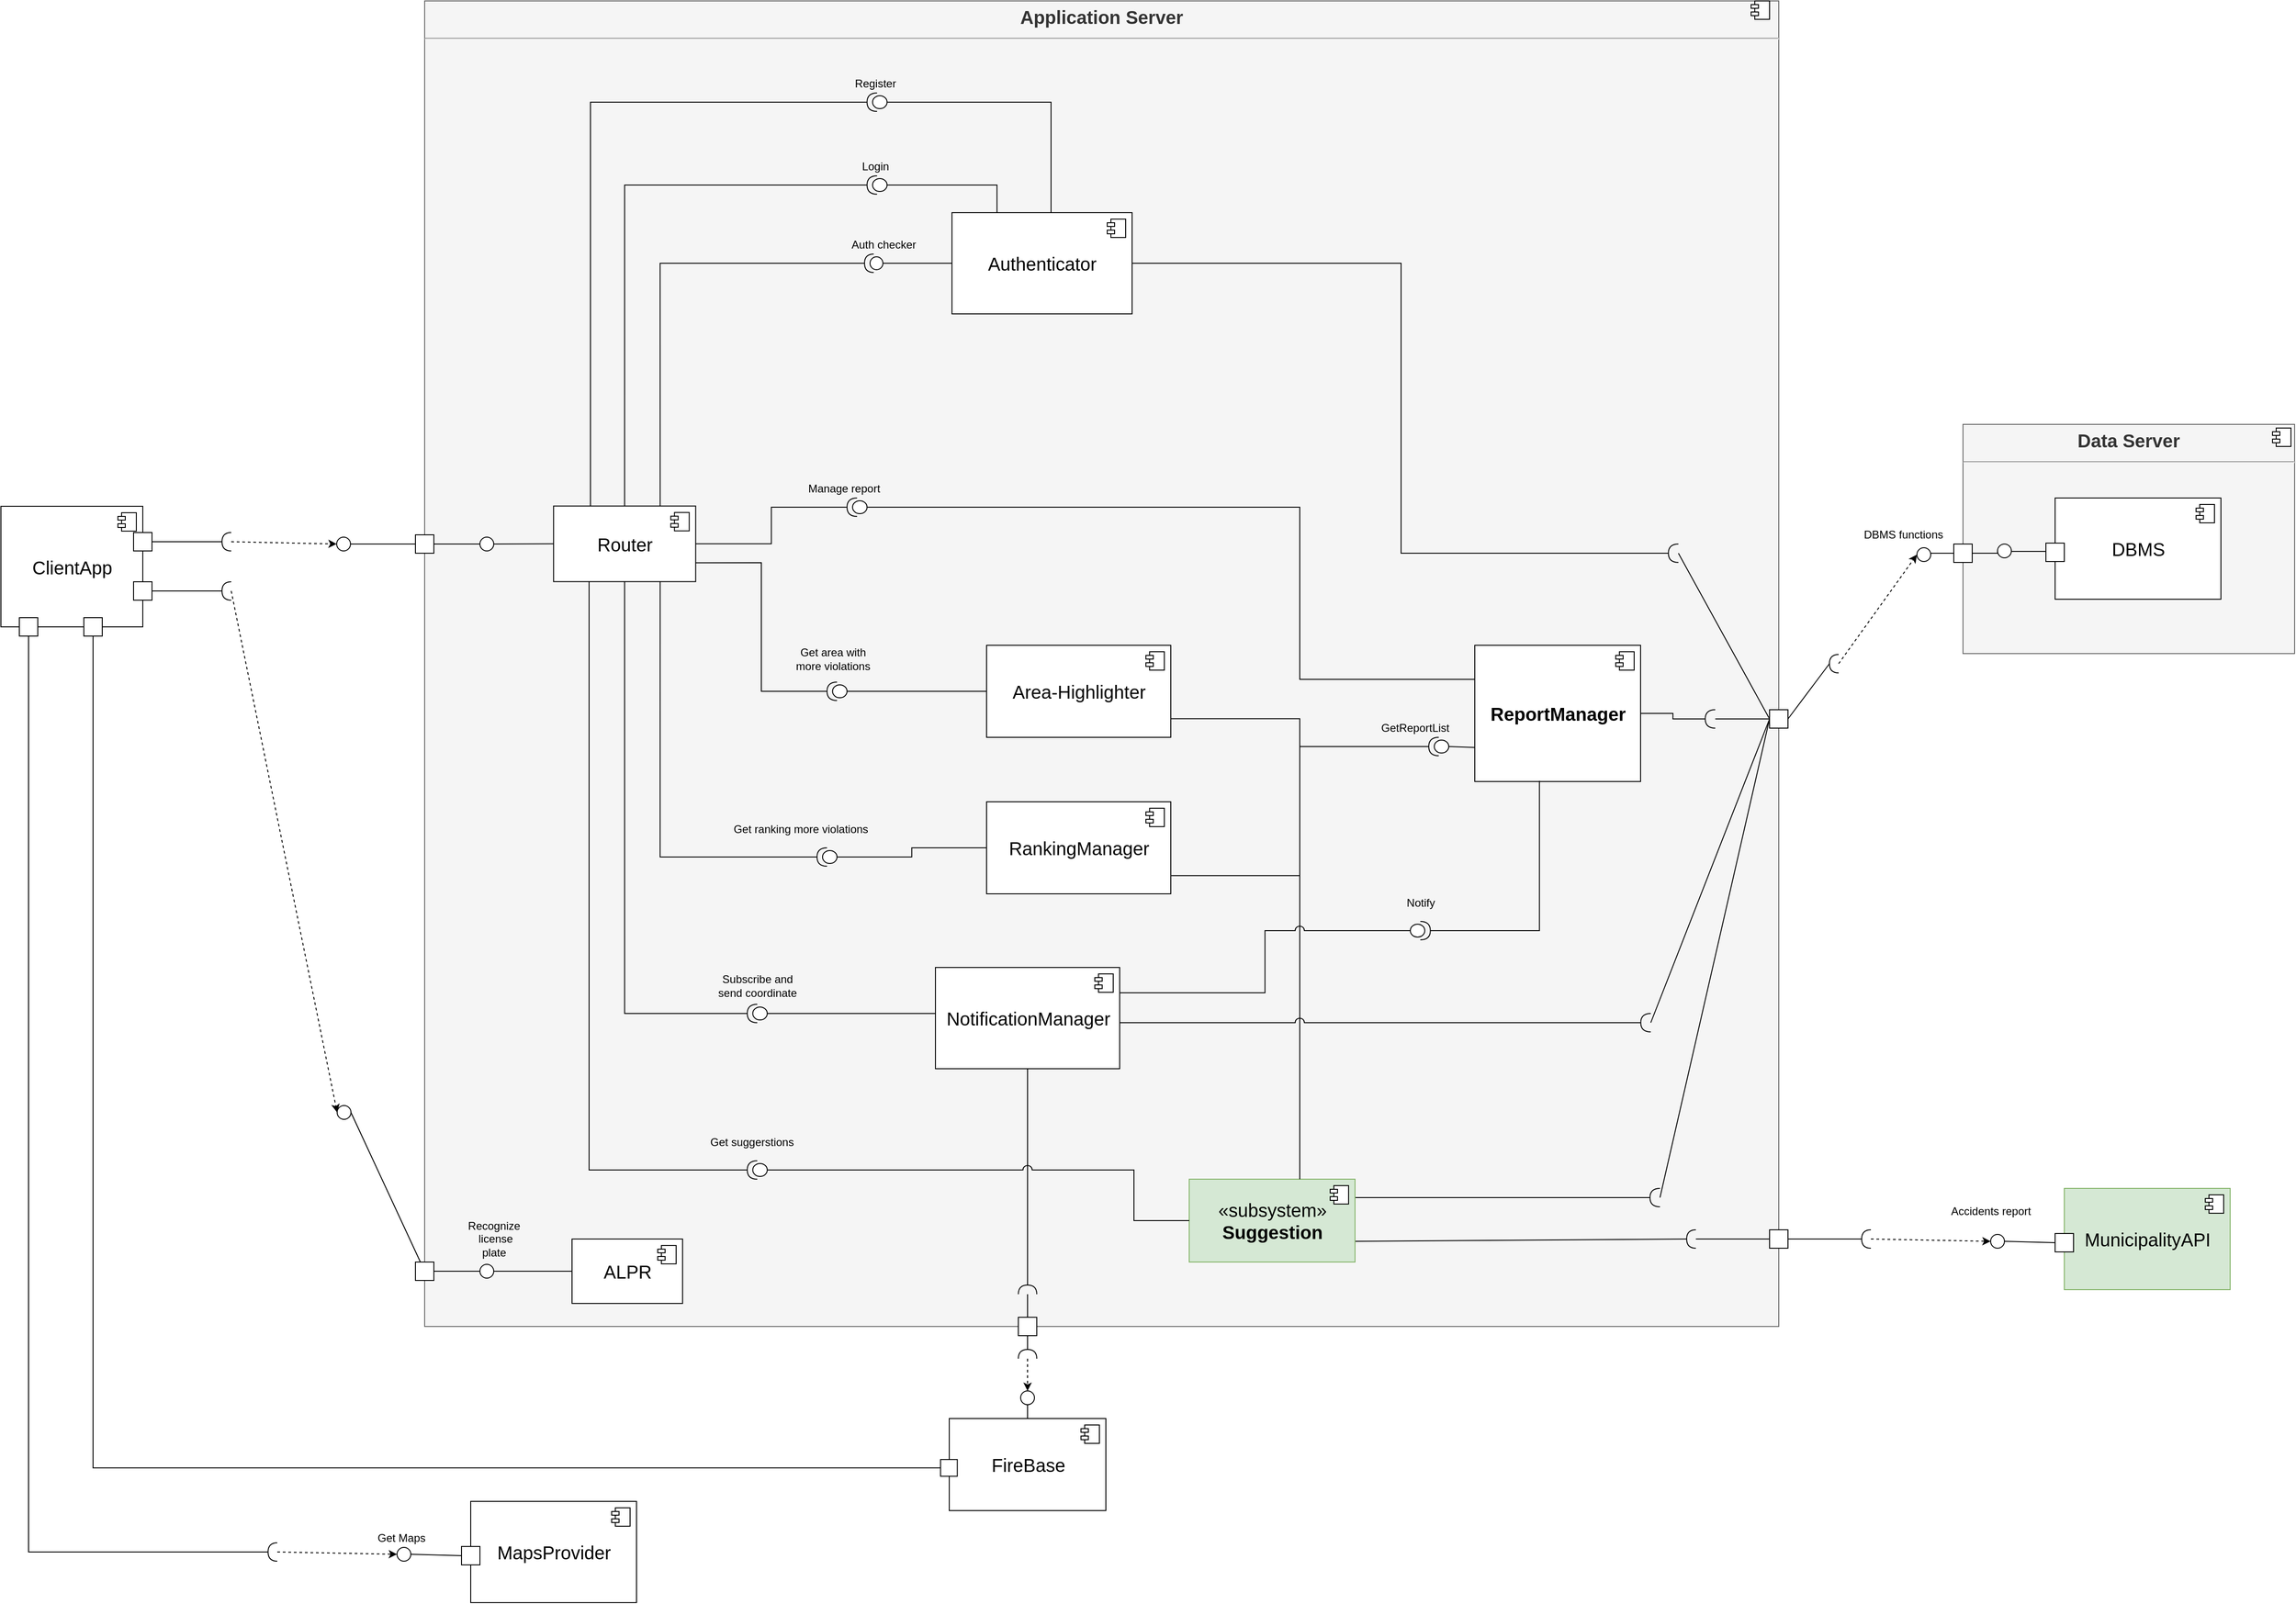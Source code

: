<mxfile version="12.3.7" type="device" pages="1"><diagram id="tRM6kYc8CmMdHtw0mvdF" name="Page-1"><mxGraphModel dx="3666" dy="2692" grid="1" gridSize="10" guides="1" tooltips="1" connect="1" arrows="1" fold="1" page="1" pageScale="1" pageWidth="850" pageHeight="1100" math="0" shadow="0"><root><mxCell id="0"/><mxCell id="k_rxD-2QVE0urcg3XLKd-32" value="Untitled Layer" parent="0"/><mxCell id="k_rxD-2QVE0urcg3XLKd-33" value="&lt;p style=&quot;margin: 6px 0px 0px; text-align: center; font-size: 20px;&quot;&gt;&lt;b style=&quot;font-size: 20px;&quot;&gt;Application Server&lt;/b&gt;&lt;/p&gt;&lt;hr style=&quot;font-size: 20px;&quot;&gt;&lt;p style=&quot;margin: 0px 0px 0px 8px; font-size: 20px;&quot;&gt;&lt;br style=&quot;font-size: 20px;&quot;&gt;&lt;/p&gt;" style="align=left;overflow=fill;html=1;fillColor=#f5f5f5;strokeColor=#666666;fontColor=#333333;fontSize=20;" parent="k_rxD-2QVE0urcg3XLKd-32" vertex="1"><mxGeometry x="-330" y="-110" width="1470" height="1440" as="geometry"/></mxCell><mxCell id="k_rxD-2QVE0urcg3XLKd-35" value="&lt;p style=&quot;margin: 6px 0px 0px; text-align: center; font-size: 20px;&quot;&gt;&lt;b style=&quot;font-size: 20px;&quot;&gt;Data Server&lt;/b&gt;&lt;/p&gt;&lt;hr style=&quot;font-size: 20px;&quot;&gt;&lt;p style=&quot;margin: 0px 0px 0px 8px; font-size: 20px;&quot;&gt;&lt;br style=&quot;font-size: 20px;&quot;&gt;&lt;/p&gt;" style="align=left;overflow=fill;html=1;fillColor=#f5f5f5;strokeColor=#666666;fontColor=#333333;fontSize=20;" parent="k_rxD-2QVE0urcg3XLKd-32" vertex="1"><mxGeometry x="1340" y="350" width="360" height="249" as="geometry"/></mxCell><mxCell id="k_rxD-2QVE0urcg3XLKd-36" value="" style="shape=component;jettyWidth=8;jettyHeight=4;" parent="k_rxD-2QVE0urcg3XLKd-35" vertex="1"><mxGeometry x="1" width="20" height="20" relative="1" as="geometry"><mxPoint x="-24" y="4" as="offset"/></mxGeometry></mxCell><mxCell id="k_rxD-2QVE0urcg3XLKd-43" value="DBMS" style="html=1;fontSize=20;" parent="k_rxD-2QVE0urcg3XLKd-35" vertex="1"><mxGeometry x="100" y="80" width="180" height="110" as="geometry"/></mxCell><mxCell id="k_rxD-2QVE0urcg3XLKd-44" value="" style="shape=component;jettyWidth=8;jettyHeight=4;" parent="k_rxD-2QVE0urcg3XLKd-43" vertex="1"><mxGeometry x="1" width="20" height="20" relative="1" as="geometry"><mxPoint x="-27" y="7" as="offset"/></mxGeometry></mxCell><mxCell id="g-U3OgV13s4dTjVYUAaE-34" value="" style="whiteSpace=wrap;html=1;aspect=fixed;" parent="k_rxD-2QVE0urcg3XLKd-43" vertex="1"><mxGeometry x="-10" y="49" width="20" height="20" as="geometry"/></mxCell><mxCell id="k_rxD-2QVE0urcg3XLKd-54" style="edgeStyle=orthogonalEdgeStyle;rounded=0;orthogonalLoop=1;jettySize=auto;html=1;exitX=0;exitY=0.5;exitDx=0;exitDy=0;endArrow=none;endFill=0;" parent="k_rxD-2QVE0urcg3XLKd-35" source="g-U3OgV13s4dTjVYUAaE-34" target="g-U3OgV13s4dTjVYUAaE-41" edge="1"><mxGeometry relative="1" as="geometry"><Array as="points"><mxPoint x="90" y="138"/></Array></mxGeometry></mxCell><mxCell id="g-U3OgV13s4dTjVYUAaE-41" value="" style="ellipse;whiteSpace=wrap;html=1;aspect=fixed;" parent="k_rxD-2QVE0urcg3XLKd-35" vertex="1"><mxGeometry x="37.5" y="130" width="15" height="15" as="geometry"/></mxCell><mxCell id="k_rxD-2QVE0urcg3XLKd-52" value="" style="whiteSpace=wrap;html=1;aspect=fixed;" parent="k_rxD-2QVE0urcg3XLKd-35" vertex="1"><mxGeometry x="-10" y="130" width="20" height="20" as="geometry"/></mxCell><mxCell id="k_rxD-2QVE0urcg3XLKd-55" style="edgeStyle=orthogonalEdgeStyle;rounded=0;orthogonalLoop=1;jettySize=auto;html=1;exitX=0;exitY=0.5;exitDx=0;exitDy=0;endArrow=none;endFill=0;" parent="k_rxD-2QVE0urcg3XLKd-35" source="g-U3OgV13s4dTjVYUAaE-41" target="k_rxD-2QVE0urcg3XLKd-52" edge="1"><mxGeometry relative="1" as="geometry"><Array as="points"><mxPoint x="37" y="140"/></Array></mxGeometry></mxCell><mxCell id="k_rxD-2QVE0urcg3XLKd-34" value="" style="shape=component;jettyWidth=8;jettyHeight=4;" parent="k_rxD-2QVE0urcg3XLKd-32" vertex="1"><mxGeometry x="1" width="20" height="20" relative="1" as="geometry"><mxPoint x="1110" y="-110" as="offset"/></mxGeometry></mxCell><mxCell id="k_rxD-2QVE0urcg3XLKd-66" value="" style="shape=providedRequiredInterface;html=1;verticalLabelPosition=bottom;rotation=180;" parent="k_rxD-2QVE0urcg3XLKd-32" vertex="1"><mxGeometry x="20.203" y="1150" width="21.729" height="20" as="geometry"/></mxCell><mxCell id="k_rxD-2QVE0urcg3XLKd-69" value="" style="shape=providedRequiredInterface;html=1;verticalLabelPosition=bottom;rotation=180;" parent="k_rxD-2QVE0urcg3XLKd-32" vertex="1"><mxGeometry x="95.932" y="810" width="21.729" height="20" as="geometry"/></mxCell><mxCell id="k_rxD-2QVE0urcg3XLKd-68" value="" style="shape=providedRequiredInterface;html=1;verticalLabelPosition=bottom;rotation=180;" parent="k_rxD-2QVE0urcg3XLKd-32" vertex="1"><mxGeometry x="106.796" y="630" width="21.729" height="20" as="geometry"/></mxCell><mxCell id="k_rxD-2QVE0urcg3XLKd-73" value="" style="shape=providedRequiredInterface;html=1;verticalLabelPosition=bottom;rotation=180;" parent="k_rxD-2QVE0urcg3XLKd-32" vertex="1"><mxGeometry x="128.525" y="430" width="21.729" height="20" as="geometry"/></mxCell><mxCell id="k_rxD-2QVE0urcg3XLKd-72" value="" style="shape=providedRequiredInterface;html=1;verticalLabelPosition=bottom;rotation=180;" parent="k_rxD-2QVE0urcg3XLKd-32" vertex="1"><mxGeometry x="760.025" y="690" width="21.729" height="20" as="geometry"/></mxCell><mxCell id="k_rxD-2QVE0urcg3XLKd-77" value="" style="shape=providedRequiredInterface;html=1;verticalLabelPosition=bottom;rotation=180;" parent="k_rxD-2QVE0urcg3XLKd-32" vertex="1"><mxGeometry x="150.254" y="-10" width="21.729" height="20" as="geometry"/></mxCell><mxCell id="k_rxD-2QVE0urcg3XLKd-76" value="" style="shape=providedRequiredInterface;html=1;verticalLabelPosition=bottom;rotation=180;" parent="k_rxD-2QVE0urcg3XLKd-32" vertex="1"><mxGeometry x="150.254" y="80" width="21.729" height="20" as="geometry"/></mxCell><mxCell id="g-U3OgV13s4dTjVYUAaE-58" value="Register" style="text;html=1;align=center;verticalAlign=middle;resizable=0;points=[];;autosize=1;" parent="k_rxD-2QVE0urcg3XLKd-32" vertex="1"><mxGeometry x="128.525" y="-30" width="60" height="20" as="geometry"/></mxCell><mxCell id="g-U3OgV13s4dTjVYUAaE-57" value="Login" style="text;html=1;align=center;verticalAlign=middle;resizable=0;points=[];;autosize=1;" parent="k_rxD-2QVE0urcg3XLKd-32" vertex="1"><mxGeometry x="139.389" y="60" width="40" height="20" as="geometry"/></mxCell><mxCell id="k_rxD-2QVE0urcg3XLKd-83" value="Manage report" style="text;html=1;align=center;verticalAlign=middle;resizable=0;points=[];;autosize=1;" parent="k_rxD-2QVE0urcg3XLKd-32" vertex="1"><mxGeometry x="80.067" y="410" width="90" height="20" as="geometry"/></mxCell><mxCell id="k_rxD-2QVE0urcg3XLKd-84" value="Get area with&lt;br&gt;more violations" style="text;html=1;align=center;verticalAlign=middle;resizable=0;points=[];;autosize=1;" parent="k_rxD-2QVE0urcg3XLKd-32" vertex="1"><mxGeometry x="63.339" y="590" width="100" height="30" as="geometry"/></mxCell><mxCell id="k_rxD-2QVE0urcg3XLKd-85" value="Get ranking more violations" style="text;html=1;align=center;verticalAlign=middle;resizable=0;points=[];;autosize=1;" parent="k_rxD-2QVE0urcg3XLKd-32" vertex="1"><mxGeometry x="-1.848" y="780" width="160" height="20" as="geometry"/></mxCell><mxCell id="k_rxD-2QVE0urcg3XLKd-86" value="Get suggerstions" style="text;html=1;align=center;verticalAlign=middle;resizable=0;points=[];;autosize=1;" parent="k_rxD-2QVE0urcg3XLKd-32" vertex="1"><mxGeometry x="-30.119" y="1120" width="110" height="20" as="geometry"/></mxCell><mxCell id="g-U3OgV13s4dTjVYUAaE-1" value="Authenticator" style="html=1;fontSize=20;" parent="k_rxD-2QVE0urcg3XLKd-32" vertex="1"><mxGeometry x="242.439" y="120" width="195.559" height="110" as="geometry"/></mxCell><mxCell id="g-U3OgV13s4dTjVYUAaE-2" value="" style="shape=component;jettyWidth=8;jettyHeight=4;" parent="g-U3OgV13s4dTjVYUAaE-1" vertex="1"><mxGeometry x="1" width="20" height="20" relative="1" as="geometry"><mxPoint x="-27" y="7" as="offset"/></mxGeometry></mxCell><mxCell id="k_rxD-2QVE0urcg3XLKd-97" value="" style="shape=requiredInterface;html=1;verticalLabelPosition=bottom;rotation=-180;" parent="k_rxD-2QVE0urcg3XLKd-32" vertex="1"><mxGeometry x="1020.185" y="480" width="10.864" height="20" as="geometry"/></mxCell><mxCell id="k_rxD-2QVE0urcg3XLKd-99" style="edgeStyle=orthogonalEdgeStyle;rounded=0;orthogonalLoop=1;jettySize=auto;html=1;endArrow=none;endFill=0;entryX=1;entryY=0.5;entryDx=0;entryDy=0;entryPerimeter=0;" parent="k_rxD-2QVE0urcg3XLKd-32" source="g-U3OgV13s4dTjVYUAaE-1" target="k_rxD-2QVE0urcg3XLKd-97" edge="1"><mxGeometry relative="1" as="geometry"><mxPoint x="980.134" y="370.241" as="sourcePoint"/><mxPoint x="887.245" y="199.889" as="targetPoint"/><Array as="points"><mxPoint x="730" y="175"/><mxPoint x="730" y="490"/></Array></mxGeometry></mxCell><mxCell id="g-U3OgV13s4dTjVYUAaE-33" value="" style="whiteSpace=wrap;html=1;aspect=fixed;" parent="k_rxD-2QVE0urcg3XLKd-32" vertex="1"><mxGeometry x="-340" y="470" width="20" height="20" as="geometry"/></mxCell><mxCell id="6NQ96DkGY_mPD5yl49nZ-52" style="edgeStyle=none;rounded=0;jumpStyle=arc;jumpSize=10;orthogonalLoop=1;jettySize=auto;html=1;exitX=1;exitY=0.75;exitDx=0;exitDy=0;entryX=1;entryY=0.5;entryDx=0;entryDy=0;entryPerimeter=0;endArrow=none;endFill=0;" parent="k_rxD-2QVE0urcg3XLKd-32" source="6NQ96DkGY_mPD5yl49nZ-54" target="6NQ96DkGY_mPD5yl49nZ-51" edge="1"><mxGeometry relative="1" as="geometry"><mxPoint x="530.5" y="1075" as="sourcePoint"/></mxGeometry></mxCell><mxCell id="6NQ96DkGY_mPD5yl49nZ-38" value="MunicipalityAPI" style="html=1;fillColor=#d5e8d4;strokeColor=#82b366;fontSize=20;" parent="k_rxD-2QVE0urcg3XLKd-32" vertex="1"><mxGeometry x="1450" y="1180" width="180" height="110" as="geometry"/></mxCell><mxCell id="6NQ96DkGY_mPD5yl49nZ-39" value="" style="shape=component;jettyWidth=8;jettyHeight=4;" parent="6NQ96DkGY_mPD5yl49nZ-38" vertex="1"><mxGeometry x="1" width="20" height="20" relative="1" as="geometry"><mxPoint x="-27" y="7" as="offset"/></mxGeometry></mxCell><mxCell id="6NQ96DkGY_mPD5yl49nZ-40" value="" style="whiteSpace=wrap;html=1;aspect=fixed;" parent="6NQ96DkGY_mPD5yl49nZ-38" vertex="1"><mxGeometry x="-10" y="49" width="20" height="20" as="geometry"/></mxCell><mxCell id="6NQ96DkGY_mPD5yl49nZ-50" style="edgeStyle=none;rounded=0;jumpStyle=arc;jumpSize=10;orthogonalLoop=1;jettySize=auto;html=1;exitX=1;exitY=0.5;exitDx=0;exitDy=0;entryX=1;entryY=0.5;entryDx=0;entryDy=0;entryPerimeter=0;endArrow=none;endFill=0;" parent="k_rxD-2QVE0urcg3XLKd-32" source="6NQ96DkGY_mPD5yl49nZ-41" target="6NQ96DkGY_mPD5yl49nZ-48" edge="1"><mxGeometry relative="1" as="geometry"/></mxCell><mxCell id="6NQ96DkGY_mPD5yl49nZ-41" value="" style="whiteSpace=wrap;html=1;aspect=fixed;" parent="k_rxD-2QVE0urcg3XLKd-32" vertex="1"><mxGeometry x="1130" y="1225" width="20" height="20" as="geometry"/></mxCell><mxCell id="6NQ96DkGY_mPD5yl49nZ-49" style="rounded=0;jumpStyle=arc;jumpSize=10;orthogonalLoop=1;jettySize=auto;html=1;exitX=1;exitY=0.5;exitDx=0;exitDy=0;entryX=0;entryY=0.5;entryDx=0;entryDy=0;endArrow=none;endFill=0;" parent="k_rxD-2QVE0urcg3XLKd-32" source="6NQ96DkGY_mPD5yl49nZ-46" target="6NQ96DkGY_mPD5yl49nZ-40" edge="1"><mxGeometry relative="1" as="geometry"/></mxCell><mxCell id="6NQ96DkGY_mPD5yl49nZ-46" value="" style="ellipse;whiteSpace=wrap;html=1;aspect=fixed;" parent="k_rxD-2QVE0urcg3XLKd-32" vertex="1"><mxGeometry x="1370" y="1230" width="15" height="15" as="geometry"/></mxCell><mxCell id="6NQ96DkGY_mPD5yl49nZ-47" style="edgeStyle=none;rounded=0;orthogonalLoop=1;jettySize=auto;html=1;exitX=0;exitY=0.5;exitDx=0;exitDy=0;exitPerimeter=0;entryX=0;entryY=0.5;entryDx=0;entryDy=0;endArrow=classic;endFill=1;dashed=1;" parent="k_rxD-2QVE0urcg3XLKd-32" source="6NQ96DkGY_mPD5yl49nZ-48" target="6NQ96DkGY_mPD5yl49nZ-46" edge="1"><mxGeometry relative="1" as="geometry"><mxPoint x="1390" y="1356" as="sourcePoint"/></mxGeometry></mxCell><mxCell id="6NQ96DkGY_mPD5yl49nZ-48" value="" style="shape=requiredInterface;html=1;verticalLabelPosition=bottom;rotation=-180;" parent="k_rxD-2QVE0urcg3XLKd-32" vertex="1"><mxGeometry x="1230" y="1225" width="10" height="20" as="geometry"/></mxCell><mxCell id="6NQ96DkGY_mPD5yl49nZ-53" style="edgeStyle=none;rounded=0;jumpStyle=arc;jumpSize=10;orthogonalLoop=1;jettySize=auto;html=1;exitX=0;exitY=0.5;exitDx=0;exitDy=0;exitPerimeter=0;entryX=0;entryY=0.5;entryDx=0;entryDy=0;endArrow=none;endFill=0;" parent="k_rxD-2QVE0urcg3XLKd-32" source="6NQ96DkGY_mPD5yl49nZ-51" target="6NQ96DkGY_mPD5yl49nZ-41" edge="1"><mxGeometry relative="1" as="geometry"/></mxCell><mxCell id="6NQ96DkGY_mPD5yl49nZ-51" value="" style="shape=requiredInterface;html=1;verticalLabelPosition=bottom;rotation=-180;" parent="k_rxD-2QVE0urcg3XLKd-32" vertex="1"><mxGeometry x="1040" y="1225" width="10" height="20" as="geometry"/></mxCell><mxCell id="dsGMEFx3GZ89g8Qu406I-3" style="edgeStyle=orthogonalEdgeStyle;rounded=0;orthogonalLoop=1;jettySize=auto;html=1;exitX=1;exitY=0.25;exitDx=0;exitDy=0;entryX=1;entryY=0.5;entryDx=0;entryDy=0;entryPerimeter=0;endArrow=none;endFill=0;" edge="1" parent="k_rxD-2QVE0urcg3XLKd-32" source="6NQ96DkGY_mPD5yl49nZ-54" target="dsGMEFx3GZ89g8Qu406I-2"><mxGeometry relative="1" as="geometry"><Array as="points"><mxPoint x="680" y="1190"/></Array></mxGeometry></mxCell><mxCell id="6NQ96DkGY_mPD5yl49nZ-54" value="«subsystem»&lt;br style=&quot;font-size: 20px;&quot;&gt;&lt;b style=&quot;font-size: 20px;&quot;&gt;Suggestion&lt;/b&gt;" style="html=1;fillColor=#d5e8d4;strokeColor=#82b366;fontSize=20;" parent="k_rxD-2QVE0urcg3XLKd-32" vertex="1"><mxGeometry x="500" y="1170" width="180" height="90" as="geometry"/></mxCell><mxCell id="6NQ96DkGY_mPD5yl49nZ-55" value="" style="shape=component;jettyWidth=8;jettyHeight=4;" parent="6NQ96DkGY_mPD5yl49nZ-54" vertex="1"><mxGeometry x="1" width="20" height="20" relative="1" as="geometry"><mxPoint x="-27" y="7" as="offset"/></mxGeometry></mxCell><mxCell id="6NQ96DkGY_mPD5yl49nZ-56" value="&lt;b style=&quot;font-size: 20px;&quot;&gt;ReportManager&lt;/b&gt;" style="html=1;fontSize=20;" parent="k_rxD-2QVE0urcg3XLKd-32" vertex="1"><mxGeometry x="810" y="590" width="180" height="148" as="geometry"/></mxCell><mxCell id="6NQ96DkGY_mPD5yl49nZ-57" value="" style="shape=component;jettyWidth=8;jettyHeight=4;" parent="6NQ96DkGY_mPD5yl49nZ-56" vertex="1"><mxGeometry x="1" width="20" height="20" relative="1" as="geometry"><mxPoint x="-27" y="7" as="offset"/></mxGeometry></mxCell><mxCell id="6NQ96DkGY_mPD5yl49nZ-58" value="DBMS functions" style="text;html=1;align=center;verticalAlign=middle;resizable=0;points=[];;autosize=1;" parent="k_rxD-2QVE0urcg3XLKd-32" vertex="1"><mxGeometry x="1224.5" y="460" width="100" height="20" as="geometry"/></mxCell><mxCell id="6NQ96DkGY_mPD5yl49nZ-133" style="edgeStyle=orthogonalEdgeStyle;rounded=0;jumpStyle=arc;jumpSize=10;orthogonalLoop=1;jettySize=auto;html=1;exitX=1;exitY=0.5;exitDx=0;exitDy=0;exitPerimeter=0;entryX=0.75;entryY=0;entryDx=0;entryDy=0;endArrow=none;endFill=0;" parent="k_rxD-2QVE0urcg3XLKd-32" source="6NQ96DkGY_mPD5yl49nZ-5" target="k_rxD-2QVE0urcg3XLKd-63" edge="1"><mxGeometry relative="1" as="geometry"/></mxCell><mxCell id="HtUbxvset7qUtrffn1S4-1" value="FireBase" style="html=1;fontSize=20;" parent="k_rxD-2QVE0urcg3XLKd-32" vertex="1"><mxGeometry x="239.5" y="1430" width="170" height="100" as="geometry"/></mxCell><mxCell id="HtUbxvset7qUtrffn1S4-2" value="" style="shape=component;jettyWidth=8;jettyHeight=4;" parent="HtUbxvset7qUtrffn1S4-1" vertex="1"><mxGeometry x="1" width="20" height="20" relative="1" as="geometry"><mxPoint x="-27" y="7" as="offset"/></mxGeometry></mxCell><mxCell id="HtUbxvset7qUtrffn1S4-3" value="" style="whiteSpace=wrap;html=1;aspect=fixed;" parent="HtUbxvset7qUtrffn1S4-1" vertex="1"><mxGeometry x="-9.444" y="44.545" width="18.182" height="18.182" as="geometry"/></mxCell><mxCell id="HtUbxvset7qUtrffn1S4-11" style="edgeStyle=orthogonalEdgeStyle;rounded=0;orthogonalLoop=1;jettySize=auto;html=1;exitX=0.5;exitY=1;exitDx=0;exitDy=0;entryX=0.5;entryY=0;entryDx=0;entryDy=0;endArrow=none;endFill=0;" parent="k_rxD-2QVE0urcg3XLKd-32" source="HtUbxvset7qUtrffn1S4-5" target="HtUbxvset7qUtrffn1S4-1" edge="1"><mxGeometry relative="1" as="geometry"/></mxCell><mxCell id="HtUbxvset7qUtrffn1S4-5" value="" style="ellipse;whiteSpace=wrap;html=1;aspect=fixed;" parent="k_rxD-2QVE0urcg3XLKd-32" vertex="1"><mxGeometry x="317" y="1400" width="15" height="15" as="geometry"/></mxCell><mxCell id="HtUbxvset7qUtrffn1S4-6" style="edgeStyle=none;rounded=0;orthogonalLoop=1;jettySize=auto;html=1;exitX=0;exitY=0.5;exitDx=0;exitDy=0;exitPerimeter=0;entryX=0.5;entryY=0;entryDx=0;entryDy=0;endArrow=classic;endFill=1;dashed=1;" parent="k_rxD-2QVE0urcg3XLKd-32" source="HtUbxvset7qUtrffn1S4-7" target="HtUbxvset7qUtrffn1S4-5" edge="1"><mxGeometry relative="1" as="geometry"><mxPoint x="274.5" y="1521" as="sourcePoint"/></mxGeometry></mxCell><mxCell id="HtUbxvset7qUtrffn1S4-10" style="edgeStyle=orthogonalEdgeStyle;rounded=0;orthogonalLoop=1;jettySize=auto;html=1;exitX=1;exitY=0.5;exitDx=0;exitDy=0;exitPerimeter=0;entryX=0.5;entryY=1;entryDx=0;entryDy=0;endArrow=none;endFill=0;" parent="k_rxD-2QVE0urcg3XLKd-32" source="HtUbxvset7qUtrffn1S4-7" target="HtUbxvset7qUtrffn1S4-9" edge="1"><mxGeometry relative="1" as="geometry"/></mxCell><mxCell id="HtUbxvset7qUtrffn1S4-7" value="" style="shape=requiredInterface;html=1;verticalLabelPosition=bottom;rotation=-90;" parent="k_rxD-2QVE0urcg3XLKd-32" vertex="1"><mxGeometry x="319.5" y="1350" width="10" height="20" as="geometry"/></mxCell><mxCell id="HtUbxvset7qUtrffn1S4-9" value="" style="whiteSpace=wrap;html=1;aspect=fixed;" parent="k_rxD-2QVE0urcg3XLKd-32" vertex="1"><mxGeometry x="314.5" y="1320" width="20" height="20" as="geometry"/></mxCell><mxCell id="HtUbxvset7qUtrffn1S4-14" style="edgeStyle=orthogonalEdgeStyle;rounded=0;jumpStyle=arc;jumpSize=10;orthogonalLoop=1;jettySize=auto;html=1;exitX=0;exitY=0.5;exitDx=0;exitDy=0;exitPerimeter=0;entryX=0.5;entryY=0;entryDx=0;entryDy=0;endArrow=none;endFill=0;" parent="k_rxD-2QVE0urcg3XLKd-32" source="HtUbxvset7qUtrffn1S4-12" target="HtUbxvset7qUtrffn1S4-9" edge="1"><mxGeometry relative="1" as="geometry"/></mxCell><mxCell id="HtUbxvset7qUtrffn1S4-12" value="" style="shape=requiredInterface;html=1;verticalLabelPosition=bottom;rotation=-90;" parent="k_rxD-2QVE0urcg3XLKd-32" vertex="1"><mxGeometry x="319.5" y="1280" width="10" height="20" as="geometry"/></mxCell><mxCell id="HtUbxvset7qUtrffn1S4-13" style="edgeStyle=orthogonalEdgeStyle;rounded=0;orthogonalLoop=1;jettySize=auto;html=1;exitX=0.5;exitY=1;exitDx=0;exitDy=0;entryX=1;entryY=0.5;entryDx=0;entryDy=0;entryPerimeter=0;endArrow=none;endFill=0;jumpStyle=arc;jumpSize=10;" parent="k_rxD-2QVE0urcg3XLKd-32" source="RrNH5RtwF0N6duIYH3Qf-17" target="HtUbxvset7qUtrffn1S4-12" edge="1"><mxGeometry relative="1" as="geometry"/></mxCell><mxCell id="HtUbxvset7qUtrffn1S4-15" style="edgeStyle=orthogonalEdgeStyle;rounded=0;jumpStyle=arc;jumpSize=10;orthogonalLoop=1;jettySize=auto;html=1;exitX=0;exitY=0.5;exitDx=0;exitDy=0;endArrow=none;endFill=0;entryX=0.5;entryY=1;entryDx=0;entryDy=0;" parent="k_rxD-2QVE0urcg3XLKd-32" source="HtUbxvset7qUtrffn1S4-3" target="HtUbxvset7qUtrffn1S4-18" edge="1"><mxGeometry relative="1" as="geometry"><mxPoint x="-690" y="606.571" as="targetPoint"/></mxGeometry></mxCell><mxCell id="dsGMEFx3GZ89g8Qu406I-1" style="rounded=0;jumpStyle=arc;jumpSize=10;orthogonalLoop=1;jettySize=auto;html=1;exitX=0;exitY=0.5;exitDx=0;exitDy=0;exitPerimeter=0;entryX=0;entryY=0.5;entryDx=0;entryDy=0;endArrow=none;endFill=0;" edge="1" parent="k_rxD-2QVE0urcg3XLKd-32" source="dsGMEFx3GZ89g8Qu406I-2" target="k_rxD-2QVE0urcg3XLKd-53"><mxGeometry relative="1" as="geometry"><mxPoint x="1135" y="860" as="targetPoint"/></mxGeometry></mxCell><mxCell id="dsGMEFx3GZ89g8Qu406I-2" value="" style="shape=requiredInterface;html=1;verticalLabelPosition=bottom;rotation=-180;" vertex="1" parent="k_rxD-2QVE0urcg3XLKd-32"><mxGeometry x="1000.185" y="1180" width="10.864" height="20" as="geometry"/></mxCell><mxCell id="1" parent="0"/><mxCell id="g-U3OgV13s4dTjVYUAaE-10" value="Area-Highlighter" style="html=1;fontSize=20;" parent="1" vertex="1"><mxGeometry x="280" y="590" width="200" height="100" as="geometry"/></mxCell><mxCell id="g-U3OgV13s4dTjVYUAaE-11" value="" style="shape=component;jettyWidth=8;jettyHeight=4;" parent="g-U3OgV13s4dTjVYUAaE-10" vertex="1"><mxGeometry x="1" width="20" height="20" relative="1" as="geometry"><mxPoint x="-27" y="7" as="offset"/></mxGeometry></mxCell><mxCell id="g-U3OgV13s4dTjVYUAaE-12" value="RankingManager" style="html=1;fontSize=20;" parent="1" vertex="1"><mxGeometry x="280" y="760" width="200" height="100" as="geometry"/></mxCell><mxCell id="g-U3OgV13s4dTjVYUAaE-13" value="" style="shape=component;jettyWidth=8;jettyHeight=4;" parent="g-U3OgV13s4dTjVYUAaE-12" vertex="1"><mxGeometry x="1" width="20" height="20" relative="1" as="geometry"><mxPoint x="-27" y="7" as="offset"/></mxGeometry></mxCell><mxCell id="g-U3OgV13s4dTjVYUAaE-32" style="edgeStyle=orthogonalEdgeStyle;rounded=0;orthogonalLoop=1;jettySize=auto;html=1;endArrow=none;endFill=0;exitX=0;exitY=0.5;exitDx=0;exitDy=0;" parent="1" source="g-U3OgV13s4dTjVYUAaE-1" target="6NQ96DkGY_mPD5yl49nZ-5" edge="1"><mxGeometry relative="1" as="geometry"><mxPoint x="694.714" y="365" as="targetPoint"/><mxPoint x="759" y="365.0" as="sourcePoint"/></mxGeometry></mxCell><mxCell id="g-U3OgV13s4dTjVYUAaE-46" style="edgeStyle=orthogonalEdgeStyle;rounded=0;orthogonalLoop=1;jettySize=auto;html=1;endArrow=none;endFill=0;entryX=0;entryY=0.5;entryDx=0;entryDy=0;entryPerimeter=0;" parent="1" source="g-U3OgV13s4dTjVYUAaE-1" target="k_rxD-2QVE0urcg3XLKd-77" edge="1"><mxGeometry relative="1" as="geometry"><mxPoint x="898.333" y="50" as="targetPoint"/><Array as="points"><mxPoint x="350"/></Array><mxPoint x="897.241" y="300.0" as="sourcePoint"/></mxGeometry></mxCell><mxCell id="g-U3OgV13s4dTjVYUAaE-49" style="edgeStyle=orthogonalEdgeStyle;rounded=0;orthogonalLoop=1;jettySize=auto;html=1;endArrow=none;endFill=0;entryX=0;entryY=0.5;entryDx=0;entryDy=0;entryPerimeter=0;exitX=0.25;exitY=0;exitDx=0;exitDy=0;" parent="1" source="g-U3OgV13s4dTjVYUAaE-1" target="k_rxD-2QVE0urcg3XLKd-76" edge="1"><mxGeometry relative="1" as="geometry"><mxPoint x="818.5" y="110" as="targetPoint"/><Array as="points"><mxPoint x="292" y="90"/></Array><mxPoint x="818.621" y="300.0" as="sourcePoint"/></mxGeometry></mxCell><mxCell id="g-U3OgV13s4dTjVYUAaE-56" value="Auth checker" style="text;html=1;align=center;verticalAlign=middle;resizable=0;points=[];;autosize=1;" parent="1" vertex="1"><mxGeometry x="122.5" y="145" width="90" height="20" as="geometry"/></mxCell><mxCell id="k_rxD-2QVE0urcg3XLKd-4" style="edgeStyle=orthogonalEdgeStyle;rounded=0;orthogonalLoop=1;jettySize=auto;html=1;endArrow=none;endFill=0;exitX=1;exitY=0.798;exitDx=0;exitDy=0;exitPerimeter=0;entryX=1;entryY=0.5;entryDx=0;entryDy=0;entryPerimeter=0;" parent="1" source="g-U3OgV13s4dTjVYUAaE-10" target="k_rxD-2QVE0urcg3XLKd-72" edge="1"><mxGeometry relative="1" as="geometry"><mxPoint x="490" y="670" as="sourcePoint"/><mxPoint x="700" y="670" as="targetPoint"/></mxGeometry></mxCell><mxCell id="k_rxD-2QVE0urcg3XLKd-10" style="edgeStyle=orthogonalEdgeStyle;rounded=0;orthogonalLoop=1;jettySize=auto;html=1;endArrow=none;endFill=0;entryX=1;entryY=0.5;entryDx=0;entryDy=0;entryPerimeter=0;exitX=1.003;exitY=0.802;exitDx=0;exitDy=0;exitPerimeter=0;" parent="1" source="g-U3OgV13s4dTjVYUAaE-12" target="k_rxD-2QVE0urcg3XLKd-72" edge="1"><mxGeometry relative="1" as="geometry"><mxPoint x="490" y="840" as="sourcePoint"/><mxPoint x="864.882" y="840.118" as="targetPoint"/></mxGeometry></mxCell><mxCell id="k_rxD-2QVE0urcg3XLKd-16" style="edgeStyle=orthogonalEdgeStyle;rounded=0;orthogonalLoop=1;jettySize=auto;html=1;endArrow=none;endFill=0;entryX=1;entryY=0.5;entryDx=0;entryDy=0;entryPerimeter=0;" parent="1" source="6NQ96DkGY_mPD5yl49nZ-54" target="k_rxD-2QVE0urcg3XLKd-72" edge="1"><mxGeometry relative="1" as="geometry"><mxPoint x="530.429" y="1019.571" as="sourcePoint"/><mxPoint x="880.176" y="960.118" as="targetPoint"/><Array as="points"><mxPoint x="620" y="700"/></Array></mxGeometry></mxCell><mxCell id="k_rxD-2QVE0urcg3XLKd-45" value="" style="ellipse;whiteSpace=wrap;html=1;aspect=fixed;" parent="1" vertex="1"><mxGeometry x="1290" y="484" width="15" height="15" as="geometry"/></mxCell><mxCell id="k_rxD-2QVE0urcg3XLKd-61" style="edgeStyle=none;rounded=0;orthogonalLoop=1;jettySize=auto;html=1;exitX=0;exitY=0.5;exitDx=0;exitDy=0;exitPerimeter=0;entryX=0;entryY=0.5;entryDx=0;entryDy=0;endArrow=classic;endFill=1;dashed=1;" parent="1" source="k_rxD-2QVE0urcg3XLKd-46" target="k_rxD-2QVE0urcg3XLKd-45" edge="1"><mxGeometry relative="1" as="geometry"><mxPoint x="1315" y="600" as="sourcePoint"/></mxGeometry></mxCell><mxCell id="k_rxD-2QVE0urcg3XLKd-46" value="" style="shape=requiredInterface;html=1;verticalLabelPosition=bottom;rotation=-180;" parent="1" vertex="1"><mxGeometry x="1195" y="600" width="10" height="20" as="geometry"/></mxCell><mxCell id="k_rxD-2QVE0urcg3XLKd-60" style="edgeStyle=none;rounded=0;orthogonalLoop=1;jettySize=auto;html=1;exitX=1;exitY=0.5;exitDx=0;exitDy=0;entryX=1;entryY=0.5;entryDx=0;entryDy=0;entryPerimeter=0;endArrow=none;endFill=0;" parent="1" source="k_rxD-2QVE0urcg3XLKd-53" target="k_rxD-2QVE0urcg3XLKd-46" edge="1"><mxGeometry relative="1" as="geometry"/></mxCell><mxCell id="k_rxD-2QVE0urcg3XLKd-53" value="" style="whiteSpace=wrap;html=1;aspect=fixed;" parent="1" vertex="1"><mxGeometry x="1130" y="660" width="20" height="20" as="geometry"/></mxCell><mxCell id="k_rxD-2QVE0urcg3XLKd-56" style="edgeStyle=orthogonalEdgeStyle;rounded=0;orthogonalLoop=1;jettySize=auto;html=1;exitX=0;exitY=0.5;exitDx=0;exitDy=0;entryX=1;entryY=0.5;entryDx=0;entryDy=0;endArrow=none;endFill=0;" parent="1" source="k_rxD-2QVE0urcg3XLKd-52" target="k_rxD-2QVE0urcg3XLKd-45" edge="1"><mxGeometry relative="1" as="geometry"/></mxCell><mxCell id="k_rxD-2QVE0urcg3XLKd-62" value="Accidents report" style="text;html=1;align=center;verticalAlign=middle;resizable=0;points=[];;autosize=1;" parent="1" vertex="1"><mxGeometry x="1320" y="1195" width="100" height="20" as="geometry"/></mxCell><mxCell id="k_rxD-2QVE0urcg3XLKd-67" style="edgeStyle=orthogonalEdgeStyle;rounded=0;orthogonalLoop=1;jettySize=auto;html=1;exitX=0.25;exitY=1;exitDx=0;exitDy=0;entryX=1;entryY=0.5;entryDx=0;entryDy=0;entryPerimeter=0;endArrow=none;endFill=0;" parent="1" source="k_rxD-2QVE0urcg3XLKd-63" target="k_rxD-2QVE0urcg3XLKd-66" edge="1"><mxGeometry relative="1" as="geometry"/></mxCell><mxCell id="k_rxD-2QVE0urcg3XLKd-70" style="edgeStyle=orthogonalEdgeStyle;rounded=0;orthogonalLoop=1;jettySize=auto;html=1;exitX=0.75;exitY=1;exitDx=0;exitDy=0;entryX=1;entryY=0.5;entryDx=0;entryDy=0;entryPerimeter=0;endArrow=none;endFill=0;" parent="1" source="k_rxD-2QVE0urcg3XLKd-63" target="k_rxD-2QVE0urcg3XLKd-69" edge="1"><mxGeometry relative="1" as="geometry"/></mxCell><mxCell id="k_rxD-2QVE0urcg3XLKd-71" style="edgeStyle=orthogonalEdgeStyle;rounded=0;orthogonalLoop=1;jettySize=auto;html=1;exitX=1;exitY=0.75;exitDx=0;exitDy=0;entryX=1;entryY=0.5;entryDx=0;entryDy=0;entryPerimeter=0;endArrow=none;endFill=0;" parent="1" source="k_rxD-2QVE0urcg3XLKd-63" target="k_rxD-2QVE0urcg3XLKd-68" edge="1"><mxGeometry relative="1" as="geometry"/></mxCell><mxCell id="k_rxD-2QVE0urcg3XLKd-74" style="edgeStyle=orthogonalEdgeStyle;rounded=0;orthogonalLoop=1;jettySize=auto;html=1;exitX=1;exitY=0.5;exitDx=0;exitDy=0;endArrow=none;endFill=0;entryX=1;entryY=0.5;entryDx=0;entryDy=0;entryPerimeter=0;" parent="1" source="k_rxD-2QVE0urcg3XLKd-63" target="k_rxD-2QVE0urcg3XLKd-73" edge="1"><mxGeometry relative="1" as="geometry"><mxPoint x="100" y="439" as="targetPoint"/></mxGeometry></mxCell><mxCell id="k_rxD-2QVE0urcg3XLKd-80" style="edgeStyle=orthogonalEdgeStyle;rounded=0;orthogonalLoop=1;jettySize=auto;html=1;exitX=0.5;exitY=0;exitDx=0;exitDy=0;entryX=1;entryY=0.5;entryDx=0;entryDy=0;entryPerimeter=0;endArrow=none;endFill=0;" parent="1" source="k_rxD-2QVE0urcg3XLKd-63" target="k_rxD-2QVE0urcg3XLKd-76" edge="1"><mxGeometry relative="1" as="geometry"/></mxCell><mxCell id="k_rxD-2QVE0urcg3XLKd-81" style="edgeStyle=orthogonalEdgeStyle;rounded=0;orthogonalLoop=1;jettySize=auto;html=1;entryX=1;entryY=0.5;entryDx=0;entryDy=0;entryPerimeter=0;endArrow=none;endFill=0;" parent="1" source="k_rxD-2QVE0urcg3XLKd-63" target="k_rxD-2QVE0urcg3XLKd-77" edge="1"><mxGeometry relative="1" as="geometry"><Array as="points"><mxPoint x="-150"/></Array></mxGeometry></mxCell><mxCell id="k_rxD-2QVE0urcg3XLKd-63" value="Router" style="html=1;fontSize=20;" parent="1" vertex="1"><mxGeometry x="-190.071" y="438.737" width="154.286" height="82.105" as="geometry"/></mxCell><mxCell id="k_rxD-2QVE0urcg3XLKd-64" value="" style="shape=component;jettyWidth=8;jettyHeight=4;" parent="k_rxD-2QVE0urcg3XLKd-63" vertex="1"><mxGeometry x="1" width="20" height="20" relative="1" as="geometry"><mxPoint x="-27" y="7" as="offset"/></mxGeometry></mxCell><mxCell id="k_rxD-2QVE0urcg3XLKd-88" style="edgeStyle=orthogonalEdgeStyle;rounded=0;orthogonalLoop=1;jettySize=auto;html=1;exitX=0;exitY=0.5;exitDx=0;exitDy=0;exitPerimeter=0;entryX=0;entryY=0.25;entryDx=0;entryDy=0;endArrow=none;endFill=0;" parent="1" source="k_rxD-2QVE0urcg3XLKd-73" target="6NQ96DkGY_mPD5yl49nZ-56" edge="1"><mxGeometry relative="1" as="geometry"><mxPoint x="200.333" y="415.333" as="targetPoint"/><Array as="points"><mxPoint x="620" y="440"/><mxPoint x="620" y="627"/></Array></mxGeometry></mxCell><mxCell id="k_rxD-2QVE0urcg3XLKd-89" style="edgeStyle=orthogonalEdgeStyle;rounded=0;orthogonalLoop=1;jettySize=auto;html=1;exitX=0;exitY=0.5;exitDx=0;exitDy=0;exitPerimeter=0;entryX=0;entryY=0.5;entryDx=0;entryDy=0;endArrow=none;endFill=0;" parent="1" source="k_rxD-2QVE0urcg3XLKd-68" target="g-U3OgV13s4dTjVYUAaE-10" edge="1"><mxGeometry relative="1" as="geometry"/></mxCell><mxCell id="k_rxD-2QVE0urcg3XLKd-90" style="edgeStyle=orthogonalEdgeStyle;rounded=0;orthogonalLoop=1;jettySize=auto;html=1;exitX=0;exitY=0.5;exitDx=0;exitDy=0;exitPerimeter=0;endArrow=none;endFill=0;" parent="1" source="k_rxD-2QVE0urcg3XLKd-69" target="g-U3OgV13s4dTjVYUAaE-12" edge="1"><mxGeometry relative="1" as="geometry"/></mxCell><mxCell id="k_rxD-2QVE0urcg3XLKd-91" style="edgeStyle=orthogonalEdgeStyle;rounded=0;orthogonalLoop=1;jettySize=auto;html=1;exitX=0;exitY=0.5;exitDx=0;exitDy=0;exitPerimeter=0;entryX=0;entryY=0.5;entryDx=0;entryDy=0;endArrow=none;endFill=0;jumpStyle=arc;jumpSize=10;" parent="1" source="k_rxD-2QVE0urcg3XLKd-66" target="6NQ96DkGY_mPD5yl49nZ-54" edge="1"><mxGeometry relative="1" as="geometry"><mxPoint x="280.176" y="969" as="targetPoint"/><Array as="points"><mxPoint x="440" y="1160"/><mxPoint x="440" y="1215"/></Array></mxGeometry></mxCell><mxCell id="k_rxD-2QVE0urcg3XLKd-101" style="rounded=0;orthogonalLoop=1;jettySize=auto;html=1;exitX=0;exitY=0.5;exitDx=0;exitDy=0;exitPerimeter=0;entryX=0;entryY=0.5;entryDx=0;entryDy=0;endArrow=none;endFill=0;" parent="1" source="k_rxD-2QVE0urcg3XLKd-97" target="k_rxD-2QVE0urcg3XLKd-53" edge="1"><mxGeometry relative="1" as="geometry"/></mxCell><mxCell id="k_rxD-2QVE0urcg3XLKd-107" value="&lt;font style=&quot;font-size: 20px&quot;&gt;ClientApp&lt;/font&gt;" style="html=1;" parent="1" vertex="1"><mxGeometry x="-790" y="439" width="154" height="131" as="geometry"/></mxCell><mxCell id="k_rxD-2QVE0urcg3XLKd-108" value="" style="shape=component;jettyWidth=8;jettyHeight=4;" parent="k_rxD-2QVE0urcg3XLKd-107" vertex="1"><mxGeometry x="1" width="20" height="20" relative="1" as="geometry"><mxPoint x="-27" y="7" as="offset"/></mxGeometry></mxCell><mxCell id="k_rxD-2QVE0urcg3XLKd-122" style="edgeStyle=none;rounded=0;orthogonalLoop=1;jettySize=auto;html=1;exitX=1;exitY=0.5;exitDx=0;exitDy=0;entryX=1;entryY=0.5;entryDx=0;entryDy=0;entryPerimeter=0;endArrow=none;endFill=0;" parent="1" source="k_rxD-2QVE0urcg3XLKd-110" target="k_rxD-2QVE0urcg3XLKd-121" edge="1"><mxGeometry relative="1" as="geometry"/></mxCell><mxCell id="k_rxD-2QVE0urcg3XLKd-110" value="" style="whiteSpace=wrap;html=1;aspect=fixed;" parent="1" vertex="1"><mxGeometry x="-646" y="467.5" width="20" height="20" as="geometry"/></mxCell><mxCell id="k_rxD-2QVE0urcg3XLKd-119" style="edgeStyle=none;rounded=0;orthogonalLoop=1;jettySize=auto;html=1;exitX=0;exitY=0.5;exitDx=0;exitDy=0;entryX=1;entryY=0.5;entryDx=0;entryDy=0;endArrow=none;endFill=0;" parent="1" source="k_rxD-2QVE0urcg3XLKd-117" target="g-U3OgV13s4dTjVYUAaE-33" edge="1"><mxGeometry relative="1" as="geometry"/></mxCell><mxCell id="k_rxD-2QVE0urcg3XLKd-117" value="" style="ellipse;whiteSpace=wrap;html=1;aspect=fixed;" parent="1" vertex="1"><mxGeometry x="-270" y="472.5" width="15" height="15" as="geometry"/></mxCell><mxCell id="k_rxD-2QVE0urcg3XLKd-118" style="edgeStyle=none;rounded=0;orthogonalLoop=1;jettySize=auto;html=1;exitX=0;exitY=0.5;exitDx=0;exitDy=0;entryX=1;entryY=0.5;entryDx=0;entryDy=0;endArrow=none;endFill=0;" parent="1" source="k_rxD-2QVE0urcg3XLKd-63" target="k_rxD-2QVE0urcg3XLKd-117" edge="1"><mxGeometry relative="1" as="geometry"><mxPoint x="-200" y="480" as="sourcePoint"/></mxGeometry></mxCell><mxCell id="k_rxD-2QVE0urcg3XLKd-120" value="" style="ellipse;whiteSpace=wrap;html=1;aspect=fixed;" parent="1" vertex="1"><mxGeometry x="-425.5" y="472.5" width="15" height="15" as="geometry"/></mxCell><mxCell id="k_rxD-2QVE0urcg3XLKd-124" style="edgeStyle=none;rounded=0;orthogonalLoop=1;jettySize=auto;html=1;exitX=0;exitY=0.5;exitDx=0;exitDy=0;exitPerimeter=0;entryX=0;entryY=0.5;entryDx=0;entryDy=0;endArrow=classic;endFill=1;dashed=1;" parent="1" source="k_rxD-2QVE0urcg3XLKd-121" target="k_rxD-2QVE0urcg3XLKd-120" edge="1"><mxGeometry relative="1" as="geometry"/></mxCell><mxCell id="k_rxD-2QVE0urcg3XLKd-121" value="" style="shape=requiredInterface;html=1;verticalLabelPosition=bottom;rotation=-180;" parent="1" vertex="1"><mxGeometry x="-550" y="467.5" width="10" height="20" as="geometry"/></mxCell><mxCell id="k_rxD-2QVE0urcg3XLKd-123" style="edgeStyle=none;rounded=0;orthogonalLoop=1;jettySize=auto;html=1;exitX=0;exitY=0.5;exitDx=0;exitDy=0;entryX=1;entryY=0.5;entryDx=0;entryDy=0;endArrow=none;endFill=0;" parent="1" source="g-U3OgV13s4dTjVYUAaE-33" target="k_rxD-2QVE0urcg3XLKd-120" edge="1"><mxGeometry relative="1" as="geometry"/></mxCell><mxCell id="6NQ96DkGY_mPD5yl49nZ-5" value="" style="shape=providedRequiredInterface;html=1;verticalLabelPosition=bottom;rotation=-180;" parent="1" vertex="1"><mxGeometry x="147.5" y="165" width="20" height="20" as="geometry"/></mxCell><mxCell id="6NQ96DkGY_mPD5yl49nZ-137" style="edgeStyle=orthogonalEdgeStyle;rounded=0;jumpStyle=arc;jumpSize=10;orthogonalLoop=1;jettySize=auto;html=1;exitX=0;exitY=0.75;exitDx=0;exitDy=0;entryX=0;entryY=0.5;entryDx=0;entryDy=0;entryPerimeter=0;endArrow=none;endFill=0;" parent="1" source="6NQ96DkGY_mPD5yl49nZ-56" target="k_rxD-2QVE0urcg3XLKd-72" edge="1"><mxGeometry relative="1" as="geometry"/></mxCell><mxCell id="6NQ96DkGY_mPD5yl49nZ-138" value="GetReportList" style="text;html=1;align=center;verticalAlign=middle;resizable=0;points=[];;autosize=1;" parent="1" vertex="1"><mxGeometry x="700" y="670" width="90" height="20" as="geometry"/></mxCell><mxCell id="6NQ96DkGY_mPD5yl49nZ-141" style="edgeStyle=orthogonalEdgeStyle;rounded=0;jumpStyle=arc;jumpSize=10;orthogonalLoop=1;jettySize=auto;html=1;exitX=0;exitY=0.5;exitDx=0;exitDy=0;exitPerimeter=0;entryX=0;entryY=0.5;entryDx=0;entryDy=0;endArrow=none;endFill=0;" parent="1" source="6NQ96DkGY_mPD5yl49nZ-139" target="k_rxD-2QVE0urcg3XLKd-53" edge="1"><mxGeometry relative="1" as="geometry"/></mxCell><mxCell id="6NQ96DkGY_mPD5yl49nZ-139" value="" style="shape=requiredInterface;html=1;verticalLabelPosition=bottom;rotation=-180;" parent="1" vertex="1"><mxGeometry x="1060.185" y="660" width="10.864" height="20" as="geometry"/></mxCell><mxCell id="6NQ96DkGY_mPD5yl49nZ-140" style="edgeStyle=orthogonalEdgeStyle;rounded=0;jumpStyle=arc;jumpSize=10;orthogonalLoop=1;jettySize=auto;html=1;exitX=1;exitY=0.5;exitDx=0;exitDy=0;entryX=1;entryY=0.5;entryDx=0;entryDy=0;entryPerimeter=0;endArrow=none;endFill=0;" parent="1" source="6NQ96DkGY_mPD5yl49nZ-56" target="6NQ96DkGY_mPD5yl49nZ-139" edge="1"><mxGeometry relative="1" as="geometry"/></mxCell><mxCell id="6NQ96DkGY_mPD5yl49nZ-147" value="ALPR" style="html=1;fontSize=20;" parent="1" vertex="1"><mxGeometry x="-170" y="1235" width="120" height="70" as="geometry"/></mxCell><mxCell id="6NQ96DkGY_mPD5yl49nZ-148" value="" style="shape=component;jettyWidth=8;jettyHeight=4;" parent="6NQ96DkGY_mPD5yl49nZ-147" vertex="1"><mxGeometry x="1" width="20" height="20" relative="1" as="geometry"><mxPoint x="-27" y="7" as="offset"/></mxGeometry></mxCell><mxCell id="6NQ96DkGY_mPD5yl49nZ-152" value="Recognize&lt;br&gt;&amp;nbsp;license&lt;br&gt;plate" style="text;html=1;align=center;verticalAlign=middle;resizable=0;points=[];;autosize=1;" parent="1" vertex="1"><mxGeometry x="-289.98" y="1210" width="70" height="50" as="geometry"/></mxCell><mxCell id="RrNH5RtwF0N6duIYH3Qf-2" value="" style="whiteSpace=wrap;html=1;aspect=fixed;" parent="1" vertex="1"><mxGeometry x="-340" y="1260" width="20" height="20" as="geometry"/></mxCell><mxCell id="RrNH5RtwF0N6duIYH3Qf-3" style="edgeStyle=none;rounded=0;orthogonalLoop=1;jettySize=auto;html=1;exitX=0;exitY=0.5;exitDx=0;exitDy=0;entryX=1;entryY=0.5;entryDx=0;entryDy=0;endArrow=none;endFill=0;" parent="1" source="RrNH5RtwF0N6duIYH3Qf-4" target="RrNH5RtwF0N6duIYH3Qf-2" edge="1"><mxGeometry relative="1" as="geometry"/></mxCell><mxCell id="RrNH5RtwF0N6duIYH3Qf-4" value="" style="ellipse;whiteSpace=wrap;html=1;aspect=fixed;" parent="1" vertex="1"><mxGeometry x="-270" y="1262.5" width="15" height="15" as="geometry"/></mxCell><mxCell id="RrNH5RtwF0N6duIYH3Qf-5" style="edgeStyle=none;rounded=0;orthogonalLoop=1;jettySize=auto;html=1;exitX=0;exitY=0.5;exitDx=0;exitDy=0;entryX=1;entryY=0.5;entryDx=0;entryDy=0;endArrow=none;endFill=0;" parent="1" source="6NQ96DkGY_mPD5yl49nZ-147" target="RrNH5RtwF0N6duIYH3Qf-4" edge="1"><mxGeometry relative="1" as="geometry"><mxPoint x="-190.071" y="1269.789" as="sourcePoint"/></mxGeometry></mxCell><mxCell id="RrNH5RtwF0N6duIYH3Qf-6" value="" style="ellipse;whiteSpace=wrap;html=1;aspect=fixed;" parent="1" vertex="1"><mxGeometry x="-425" y="1090" width="15" height="15" as="geometry"/></mxCell><mxCell id="RrNH5RtwF0N6duIYH3Qf-7" style="edgeStyle=none;rounded=0;orthogonalLoop=1;jettySize=auto;html=1;entryX=1;entryY=0.5;entryDx=0;entryDy=0;endArrow=none;endFill=0;" parent="1" source="RrNH5RtwF0N6duIYH3Qf-2" target="RrNH5RtwF0N6duIYH3Qf-6" edge="1"><mxGeometry relative="1" as="geometry"><mxPoint x="-339.5" y="1097.5" as="sourcePoint"/></mxGeometry></mxCell><mxCell id="RrNH5RtwF0N6duIYH3Qf-8" style="edgeStyle=none;rounded=0;orthogonalLoop=1;jettySize=auto;html=1;exitX=1;exitY=0.5;exitDx=0;exitDy=0;entryX=1;entryY=0.5;entryDx=0;entryDy=0;entryPerimeter=0;endArrow=none;endFill=0;" parent="1" source="RrNH5RtwF0N6duIYH3Qf-9" target="RrNH5RtwF0N6duIYH3Qf-10" edge="1"><mxGeometry relative="1" as="geometry"/></mxCell><mxCell id="RrNH5RtwF0N6duIYH3Qf-9" value="" style="whiteSpace=wrap;html=1;aspect=fixed;" parent="1" vertex="1"><mxGeometry x="-646" y="521" width="20" height="20" as="geometry"/></mxCell><mxCell id="RrNH5RtwF0N6duIYH3Qf-10" value="" style="shape=requiredInterface;html=1;verticalLabelPosition=bottom;rotation=-180;" parent="1" vertex="1"><mxGeometry x="-550" y="521" width="10" height="20" as="geometry"/></mxCell><mxCell id="RrNH5RtwF0N6duIYH3Qf-11" style="edgeStyle=none;rounded=0;orthogonalLoop=1;jettySize=auto;html=1;exitX=0;exitY=0.5;exitDx=0;exitDy=0;exitPerimeter=0;entryX=0;entryY=0.5;entryDx=0;entryDy=0;endArrow=classic;endFill=1;dashed=1;" parent="1" source="RrNH5RtwF0N6duIYH3Qf-10" target="RrNH5RtwF0N6duIYH3Qf-6" edge="1"><mxGeometry relative="1" as="geometry"><mxPoint x="-524.5" y="548.5" as="sourcePoint"/><mxPoint x="-410" y="551" as="targetPoint"/></mxGeometry></mxCell><mxCell id="RrNH5RtwF0N6duIYH3Qf-17" value="NotificationManager" style="html=1;fontSize=20;" parent="1" vertex="1"><mxGeometry x="224.5" y="940" width="200" height="110" as="geometry"/></mxCell><mxCell id="RrNH5RtwF0N6duIYH3Qf-18" value="" style="shape=component;jettyWidth=8;jettyHeight=4;" parent="RrNH5RtwF0N6duIYH3Qf-17" vertex="1"><mxGeometry x="1" width="20" height="20" relative="1" as="geometry"><mxPoint x="-27" y="7" as="offset"/></mxGeometry></mxCell><mxCell id="HtUbxvset7qUtrffn1S4-18" value="" style="whiteSpace=wrap;html=1;aspect=fixed;" parent="1" vertex="1"><mxGeometry x="-700" y="560" width="20" height="20" as="geometry"/></mxCell><mxCell id="6NQ96DkGY_mPD5yl49nZ-66" value="ReportManager" parent="0"/><mxCell id="6NQ96DkGY_mPD5yl49nZ-109" value="Suggestion" parent="0"/><mxCell id="XiicNRbXNmN4wFMz_82l-3" value="MapsProvider" style="html=1;fontSize=20;" parent="6NQ96DkGY_mPD5yl49nZ-109" vertex="1"><mxGeometry x="-280" y="1520" width="180" height="110" as="geometry"/></mxCell><mxCell id="XiicNRbXNmN4wFMz_82l-4" value="" style="shape=component;jettyWidth=8;jettyHeight=4;" parent="XiicNRbXNmN4wFMz_82l-3" vertex="1"><mxGeometry x="1" width="20" height="20" relative="1" as="geometry"><mxPoint x="-27" y="7" as="offset"/></mxGeometry></mxCell><mxCell id="XiicNRbXNmN4wFMz_82l-5" value="" style="whiteSpace=wrap;html=1;aspect=fixed;" parent="XiicNRbXNmN4wFMz_82l-3" vertex="1"><mxGeometry x="-10" y="49" width="20" height="20" as="geometry"/></mxCell><mxCell id="XiicNRbXNmN4wFMz_82l-6" style="rounded=0;jumpStyle=arc;jumpSize=10;orthogonalLoop=1;jettySize=auto;html=1;exitX=1;exitY=0.5;exitDx=0;exitDy=0;entryX=0;entryY=0.5;entryDx=0;entryDy=0;endArrow=none;endFill=0;" parent="6NQ96DkGY_mPD5yl49nZ-109" source="XiicNRbXNmN4wFMz_82l-7" target="XiicNRbXNmN4wFMz_82l-5" edge="1"><mxGeometry relative="1" as="geometry"/></mxCell><mxCell id="XiicNRbXNmN4wFMz_82l-7" value="" style="ellipse;whiteSpace=wrap;html=1;aspect=fixed;" parent="6NQ96DkGY_mPD5yl49nZ-109" vertex="1"><mxGeometry x="-360" y="1570" width="15" height="15" as="geometry"/></mxCell><mxCell id="XiicNRbXNmN4wFMz_82l-8" style="edgeStyle=none;rounded=0;orthogonalLoop=1;jettySize=auto;html=1;exitX=0;exitY=0.5;exitDx=0;exitDy=0;exitPerimeter=0;entryX=0;entryY=0.5;entryDx=0;entryDy=0;endArrow=classic;endFill=1;dashed=1;" parent="6NQ96DkGY_mPD5yl49nZ-109" source="XiicNRbXNmN4wFMz_82l-9" target="XiicNRbXNmN4wFMz_82l-7" edge="1"><mxGeometry relative="1" as="geometry"><mxPoint x="-340" y="1696" as="sourcePoint"/></mxGeometry></mxCell><mxCell id="XiicNRbXNmN4wFMz_82l-9" value="" style="shape=requiredInterface;html=1;verticalLabelPosition=bottom;rotation=-180;" parent="6NQ96DkGY_mPD5yl49nZ-109" vertex="1"><mxGeometry x="-500" y="1565" width="10" height="20" as="geometry"/></mxCell><mxCell id="XiicNRbXNmN4wFMz_82l-12" style="edgeStyle=orthogonalEdgeStyle;rounded=0;orthogonalLoop=1;jettySize=auto;html=1;exitX=0.5;exitY=1;exitDx=0;exitDy=0;entryX=1;entryY=0.5;entryDx=0;entryDy=0;entryPerimeter=0;endArrow=none;endFill=0;" parent="6NQ96DkGY_mPD5yl49nZ-109" source="XiicNRbXNmN4wFMz_82l-11" target="XiicNRbXNmN4wFMz_82l-9" edge="1"><mxGeometry relative="1" as="geometry"/></mxCell><mxCell id="XiicNRbXNmN4wFMz_82l-11" value="" style="whiteSpace=wrap;html=1;aspect=fixed;" parent="6NQ96DkGY_mPD5yl49nZ-109" vertex="1"><mxGeometry x="-770" y="560" width="20" height="20" as="geometry"/></mxCell><mxCell id="XiicNRbXNmN4wFMz_82l-13" value="Get Maps" style="text;html=1;resizable=0;points=[];autosize=1;align=left;verticalAlign=top;spacingTop=-4;" parent="6NQ96DkGY_mPD5yl49nZ-109" vertex="1"><mxGeometry x="-383" y="1550" width="70" height="20" as="geometry"/></mxCell><mxCell id="RrNH5RtwF0N6duIYH3Qf-21" style="edgeStyle=orthogonalEdgeStyle;rounded=0;orthogonalLoop=1;jettySize=auto;html=1;exitX=1;exitY=0.5;exitDx=0;exitDy=0;exitPerimeter=0;entryX=0.5;entryY=1;entryDx=0;entryDy=0;endArrow=none;endFill=0;" parent="6NQ96DkGY_mPD5yl49nZ-109" source="RrNH5RtwF0N6duIYH3Qf-19" target="k_rxD-2QVE0urcg3XLKd-63" edge="1"><mxGeometry relative="1" as="geometry"/></mxCell><mxCell id="RrNH5RtwF0N6duIYH3Qf-19" value="" style="shape=providedRequiredInterface;html=1;verticalLabelPosition=bottom;rotation=180;" parent="6NQ96DkGY_mPD5yl49nZ-109" vertex="1"><mxGeometry x="20.203" y="980" width="21.729" height="20" as="geometry"/></mxCell><mxCell id="RrNH5RtwF0N6duIYH3Qf-20" style="edgeStyle=orthogonalEdgeStyle;rounded=0;orthogonalLoop=1;jettySize=auto;html=1;entryX=0;entryY=0.5;entryDx=0;entryDy=0;entryPerimeter=0;endArrow=none;endFill=0;" parent="6NQ96DkGY_mPD5yl49nZ-109" source="RrNH5RtwF0N6duIYH3Qf-17" target="RrNH5RtwF0N6duIYH3Qf-19" edge="1"><mxGeometry relative="1" as="geometry"><Array as="points"><mxPoint x="180" y="990"/><mxPoint x="180" y="990"/></Array><mxPoint x="225" y="990" as="sourcePoint"/></mxGeometry></mxCell><mxCell id="RrNH5RtwF0N6duIYH3Qf-22" value="Subscribe and &lt;br&gt;send coordinate" style="text;html=1;align=center;verticalAlign=middle;resizable=0;points=[];;autosize=1;" parent="6NQ96DkGY_mPD5yl49nZ-109" vertex="1"><mxGeometry x="-18.848" y="945" width="100" height="30" as="geometry"/></mxCell><mxCell id="RrNH5RtwF0N6duIYH3Qf-25" style="edgeStyle=orthogonalEdgeStyle;rounded=0;orthogonalLoop=1;jettySize=auto;html=1;exitX=1;exitY=0.5;exitDx=0;exitDy=0;exitPerimeter=0;endArrow=none;endFill=0;jumpStyle=arc;jumpSize=10;" parent="6NQ96DkGY_mPD5yl49nZ-109" source="RrNH5RtwF0N6duIYH3Qf-24" target="RrNH5RtwF0N6duIYH3Qf-17" edge="1"><mxGeometry relative="1" as="geometry"><Array as="points"><mxPoint x="990" y="1000"/></Array></mxGeometry></mxCell><mxCell id="RrNH5RtwF0N6duIYH3Qf-26" style="rounded=0;jumpStyle=arc;jumpSize=10;orthogonalLoop=1;jettySize=auto;html=1;exitX=0;exitY=0.5;exitDx=0;exitDy=0;exitPerimeter=0;entryX=0;entryY=0.5;entryDx=0;entryDy=0;endArrow=none;endFill=0;" parent="6NQ96DkGY_mPD5yl49nZ-109" source="RrNH5RtwF0N6duIYH3Qf-24" target="k_rxD-2QVE0urcg3XLKd-53" edge="1"><mxGeometry relative="1" as="geometry"/></mxCell><mxCell id="RrNH5RtwF0N6duIYH3Qf-24" value="" style="shape=requiredInterface;html=1;verticalLabelPosition=bottom;rotation=-180;" parent="6NQ96DkGY_mPD5yl49nZ-109" vertex="1"><mxGeometry x="990.185" y="990" width="10.864" height="20" as="geometry"/></mxCell><mxCell id="RrNH5RtwF0N6duIYH3Qf-29" style="edgeStyle=orthogonalEdgeStyle;rounded=0;jumpStyle=arc;jumpSize=10;orthogonalLoop=1;jettySize=auto;html=1;exitX=1;exitY=0.5;exitDx=0;exitDy=0;exitPerimeter=0;endArrow=none;endFill=0;entryX=0.39;entryY=0.995;entryDx=0;entryDy=0;entryPerimeter=0;" parent="6NQ96DkGY_mPD5yl49nZ-109" source="RrNH5RtwF0N6duIYH3Qf-27" target="6NQ96DkGY_mPD5yl49nZ-56" edge="1"><mxGeometry relative="1" as="geometry"><mxPoint x="881" y="740" as="targetPoint"/></mxGeometry></mxCell><mxCell id="RrNH5RtwF0N6duIYH3Qf-27" value="" style="shape=providedRequiredInterface;html=1;verticalLabelPosition=bottom;rotation=0;" parent="6NQ96DkGY_mPD5yl49nZ-109" vertex="1"><mxGeometry x="740.025" y="890" width="21.729" height="20" as="geometry"/></mxCell><mxCell id="RrNH5RtwF0N6duIYH3Qf-28" style="edgeStyle=orthogonalEdgeStyle;rounded=0;jumpStyle=arc;jumpSize=10;orthogonalLoop=1;jettySize=auto;html=1;exitX=1;exitY=0.25;exitDx=0;exitDy=0;entryX=0;entryY=0.5;entryDx=0;entryDy=0;entryPerimeter=0;endArrow=none;endFill=0;" parent="6NQ96DkGY_mPD5yl49nZ-109" source="RrNH5RtwF0N6duIYH3Qf-17" target="RrNH5RtwF0N6duIYH3Qf-27" edge="1"><mxGeometry relative="1" as="geometry"><mxPoint x="880" y="1090" as="sourcePoint"/></mxGeometry></mxCell><mxCell id="RrNH5RtwF0N6duIYH3Qf-31" value="Notify" style="text;html=1;align=center;verticalAlign=middle;resizable=0;points=[];;autosize=1;" parent="6NQ96DkGY_mPD5yl49nZ-109" vertex="1"><mxGeometry x="726" y="860" width="50" height="20" as="geometry"/></mxCell></root></mxGraphModel></diagram></mxfile>